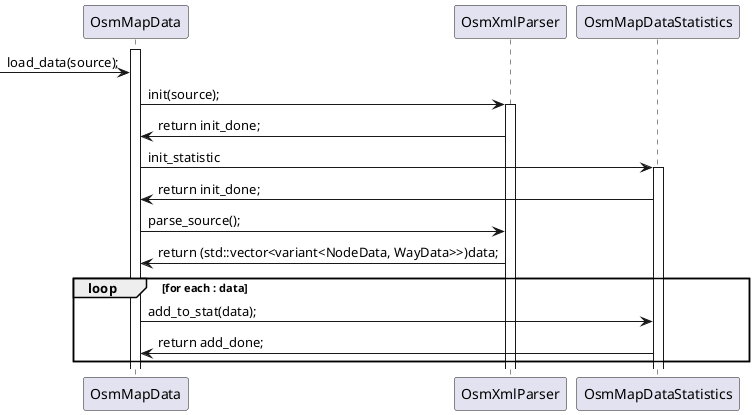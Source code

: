 @startuml

activate OsmMapData
[->OsmMapData: load_data(source);
OsmMapData->OsmXmlParser: init(source);
activate OsmXmlParser
OsmXmlParser->OsmMapData: return init_done;
OsmMapData->OsmMapDataStatistics: init_statistic
activate OsmMapDataStatistics
OsmMapDataStatistics->OsmMapData: return init_done;
OsmMapData -> OsmXmlParser: parse_source();
OsmXmlParser -> OsmMapData: return (std::vector<variant<NodeData, WayData>>)data;
loop for each : data
    OsmMapData->OsmMapDataStatistics: add_to_stat(data);
    OsmMapDataStatistics->OsmMapData: return add_done;
end

@enduml